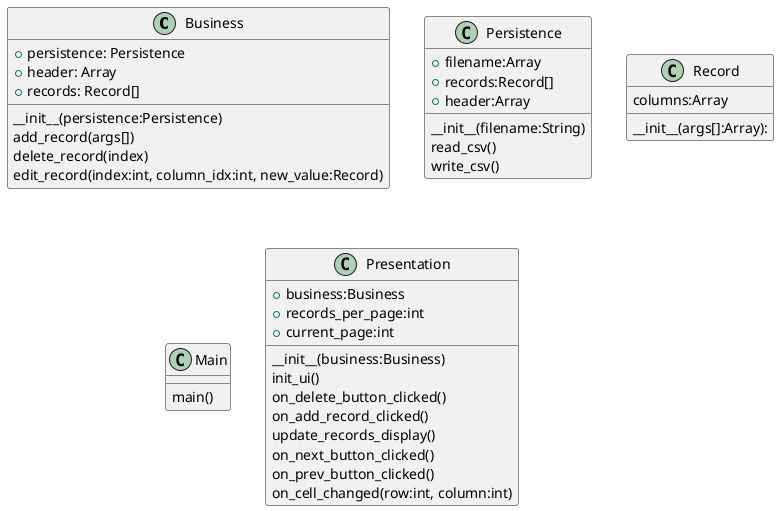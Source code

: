 @startuml

class Business
{
    +persistence: Persistence
    +header: Array
    +records: Record[]

    __init__(persistence:Persistence)
    add_record(args[])
    delete_record(index)
    edit_record(index:int, column_idx:int, new_value:Record)
}

class Persistence
{
    +filename:Array
    +records:Record[]
    +header:Array

    __init__(filename:String)
    read_csv()
    write_csv()
}

class Record
{
    __init__(args[]:Array):
    columns:Array
}

class Main
{

main()

}

class Presentation
{
    +business:Business
    +records_per_page:int
    +current_page:int

    __init__(business:Business)
    init_ui()
    on_delete_button_clicked()
    on_add_record_clicked()
    update_records_display()
    on_next_button_clicked()
    on_prev_button_clicked()
    on_cell_changed(row:int, column:int)
}



@enduml